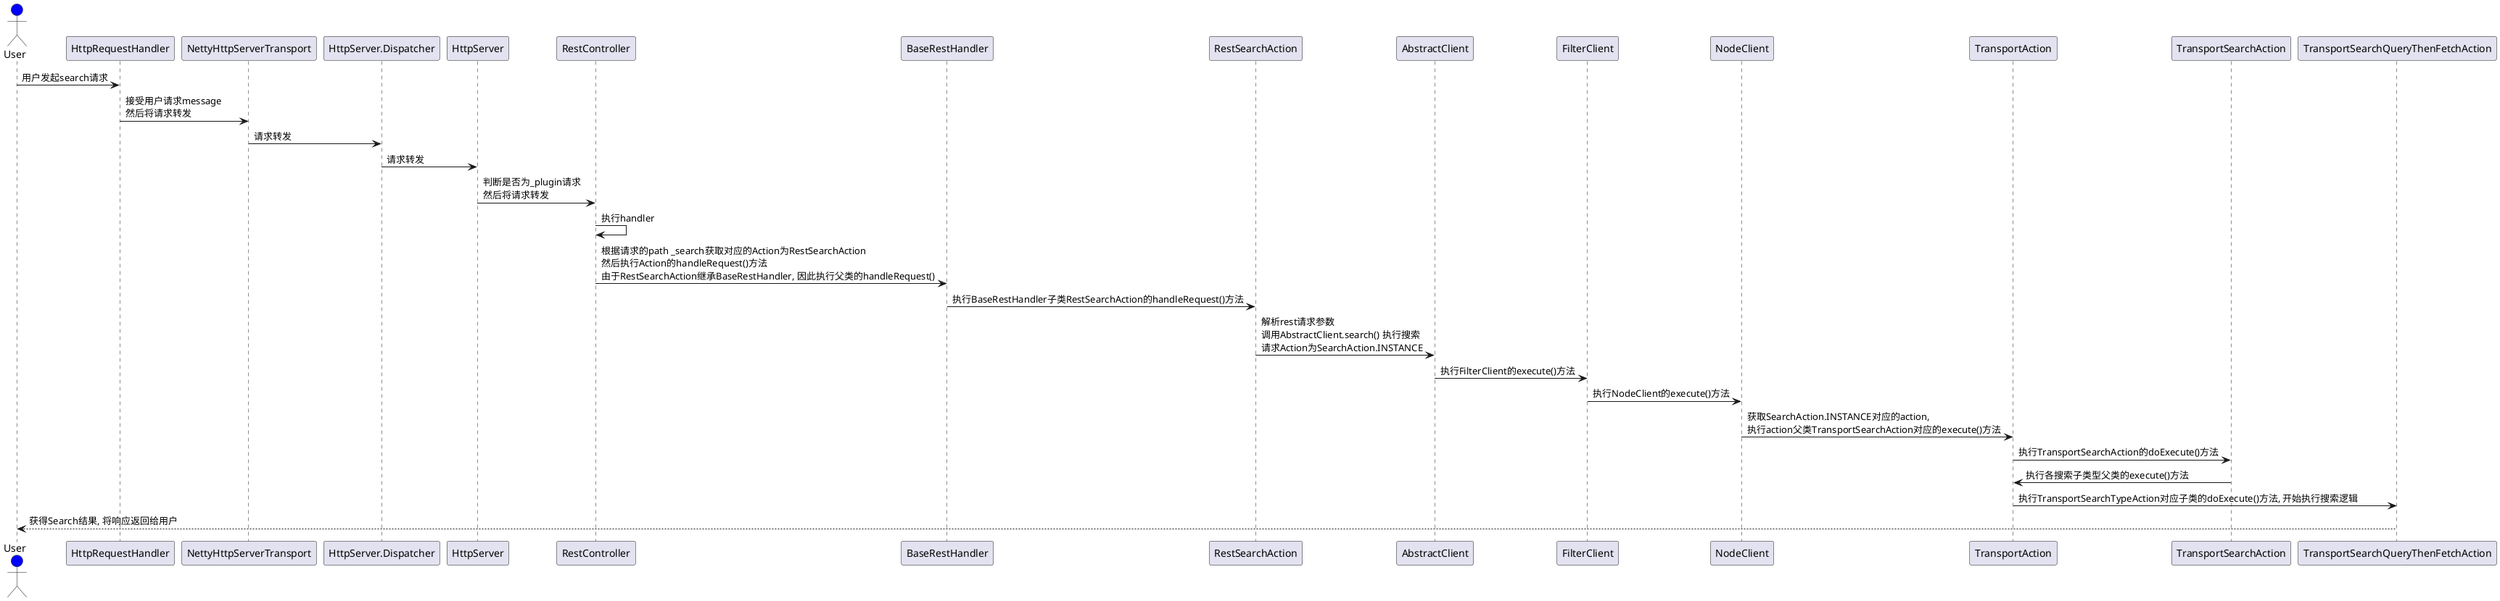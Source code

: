 @startuml
' TransportSearchAction
actor User #blue

User -> HttpRequestHandler: 用户发起search请求

HttpRequestHandler -> NettyHttpServerTransport: 接受用户请求message \n然后将请求转发

NettyHttpServerTransport -> HttpServer.Dispatcher: 请求转发

HttpServer.Dispatcher -> HttpServer: 请求转发

HttpServer -> RestController: 判断是否为_plugin请求 \n然后将请求转发

RestController -> RestController: 执行handler

RestController -> BaseRestHandler: 根据请求的path _search获取对应的Action为RestSearchAction \n然后执行Action的handleRequest()方法 \n由于RestSearchAction继承BaseRestHandler, 因此执行父类的handleRequest()

BaseRestHandler -> RestSearchAction: 执行BaseRestHandler子类RestSearchAction的handleRequest()方法

RestSearchAction -> AbstractClient: 解析rest请求参数 \n调用AbstractClient.search() 执行搜索 \n请求Action为SearchAction.INSTANCE

AbstractClient -> FilterClient: 执行FilterClient的execute()方法

FilterClient -> NodeClient: 执行NodeClient的execute()方法

NodeClient -> TransportAction: 获取SearchAction.INSTANCE对应的action, \n执行action父类TransportSearchAction对应的execute()方法

TransportAction -> TransportSearchAction: 执行TransportSearchAction的doExecute()方法

TransportSearchAction -> TransportAction: 执行各搜索子类型父类的execute()方法

TransportAction -> TransportSearchQueryThenFetchAction: 执行TransportSearchTypeAction对应子类的doExecute()方法, 开始执行搜索逻辑

TransportSearchQueryThenFetchAction --> User: 获得Search结果, 将响应返回给用户

@enduml